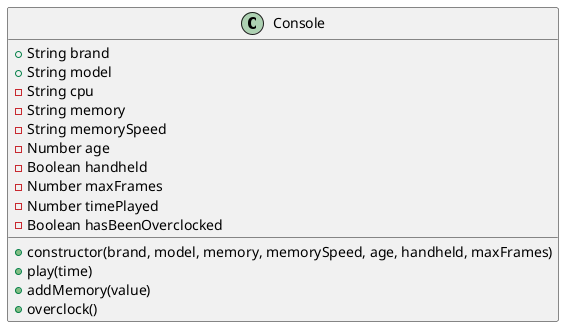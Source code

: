 @startuml Console
class Console{
  + String brand
  + String model
  - String cpu
  - String memory
  - String memorySpeed
  - Number age
  - Boolean handheld
  - Number maxFrames
  - Number timePlayed
  - Boolean hasBeenOverclocked
  + constructor(brand, model, memory, memorySpeed, age, handheld, maxFrames)
  + play(time)
  + addMemory(value)
  + overclock()
}
@enduml

